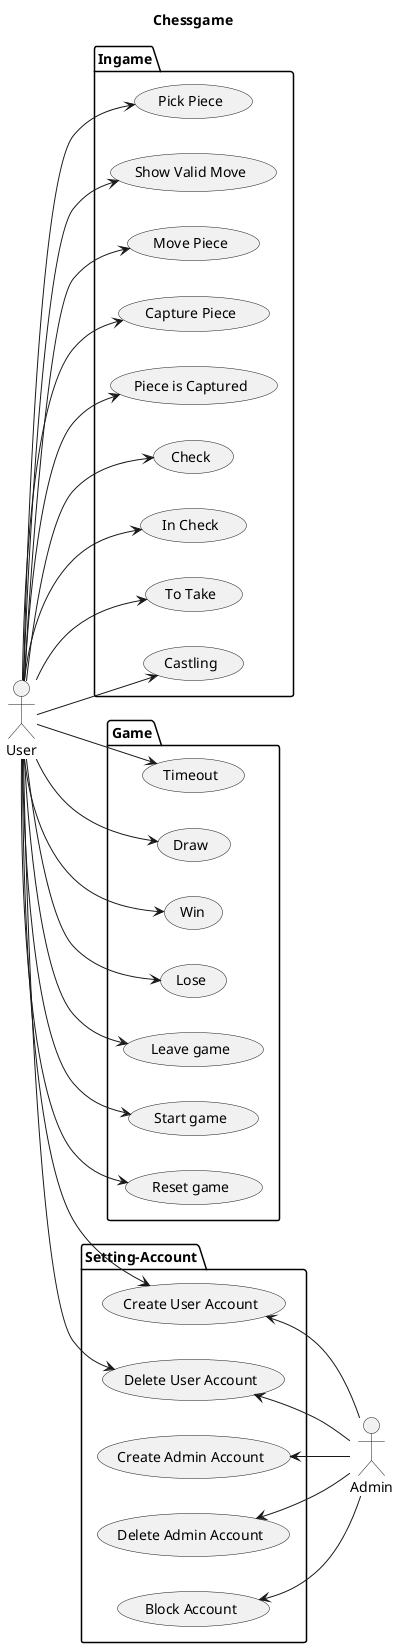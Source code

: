 @startuml
title Chessgame

:Admin: as admin
:User: as user

package Ingame {
  usecase "Pick Piece" as pick
  usecase "Show Valid Move" as valid
  usecase "Move Piece" as move
  usecase "Capture Piece" as capture
  usecase "Piece is Captured" as captured
'   Chiếu và bị chiếu
  usecase "Check" as check
  usecase "In Check" as incheck
'   Phong cấp (Chốt xuống đáy đổi hậu)
  usecase "To Take" as totake
'   Nhập thành (Vua và xe chuyển chỗ trong lần đầu)
  usecase "Castling" as castling
}
package Game {
  usecase "Timeout" as timeout
  usecase "Draw" as draw
  usecase "Win" as win
  usecase "Lose" as lose
  usecase "Leave game" as leave
  usecase "Start game" as start
  usecase "Reset game" as reset
}
package Setting-Account {
  usecase "Create User Account" as create1
  usecase "Delete User Account" as delete1
  usecase "Create Admin Account" as create2
  usecase "Delete Admin Account" as delete2
  usecase "Block Account" as block
}


left to right direction
user --> pick
user --> valid
user --> move
user --> capture
user --> captured
user --> check
user --> incheck
user --> totake
user --> castling
user --> timeout
user --> draw
user --> win
user --> lose
user --> leave
user --> start
user --> reset
user --> create1
user --> delete1


create1 <-- admin
delete1 <-- admin
create2 <-- admin
delete2 <-- admin
block <-- admin

@enduml